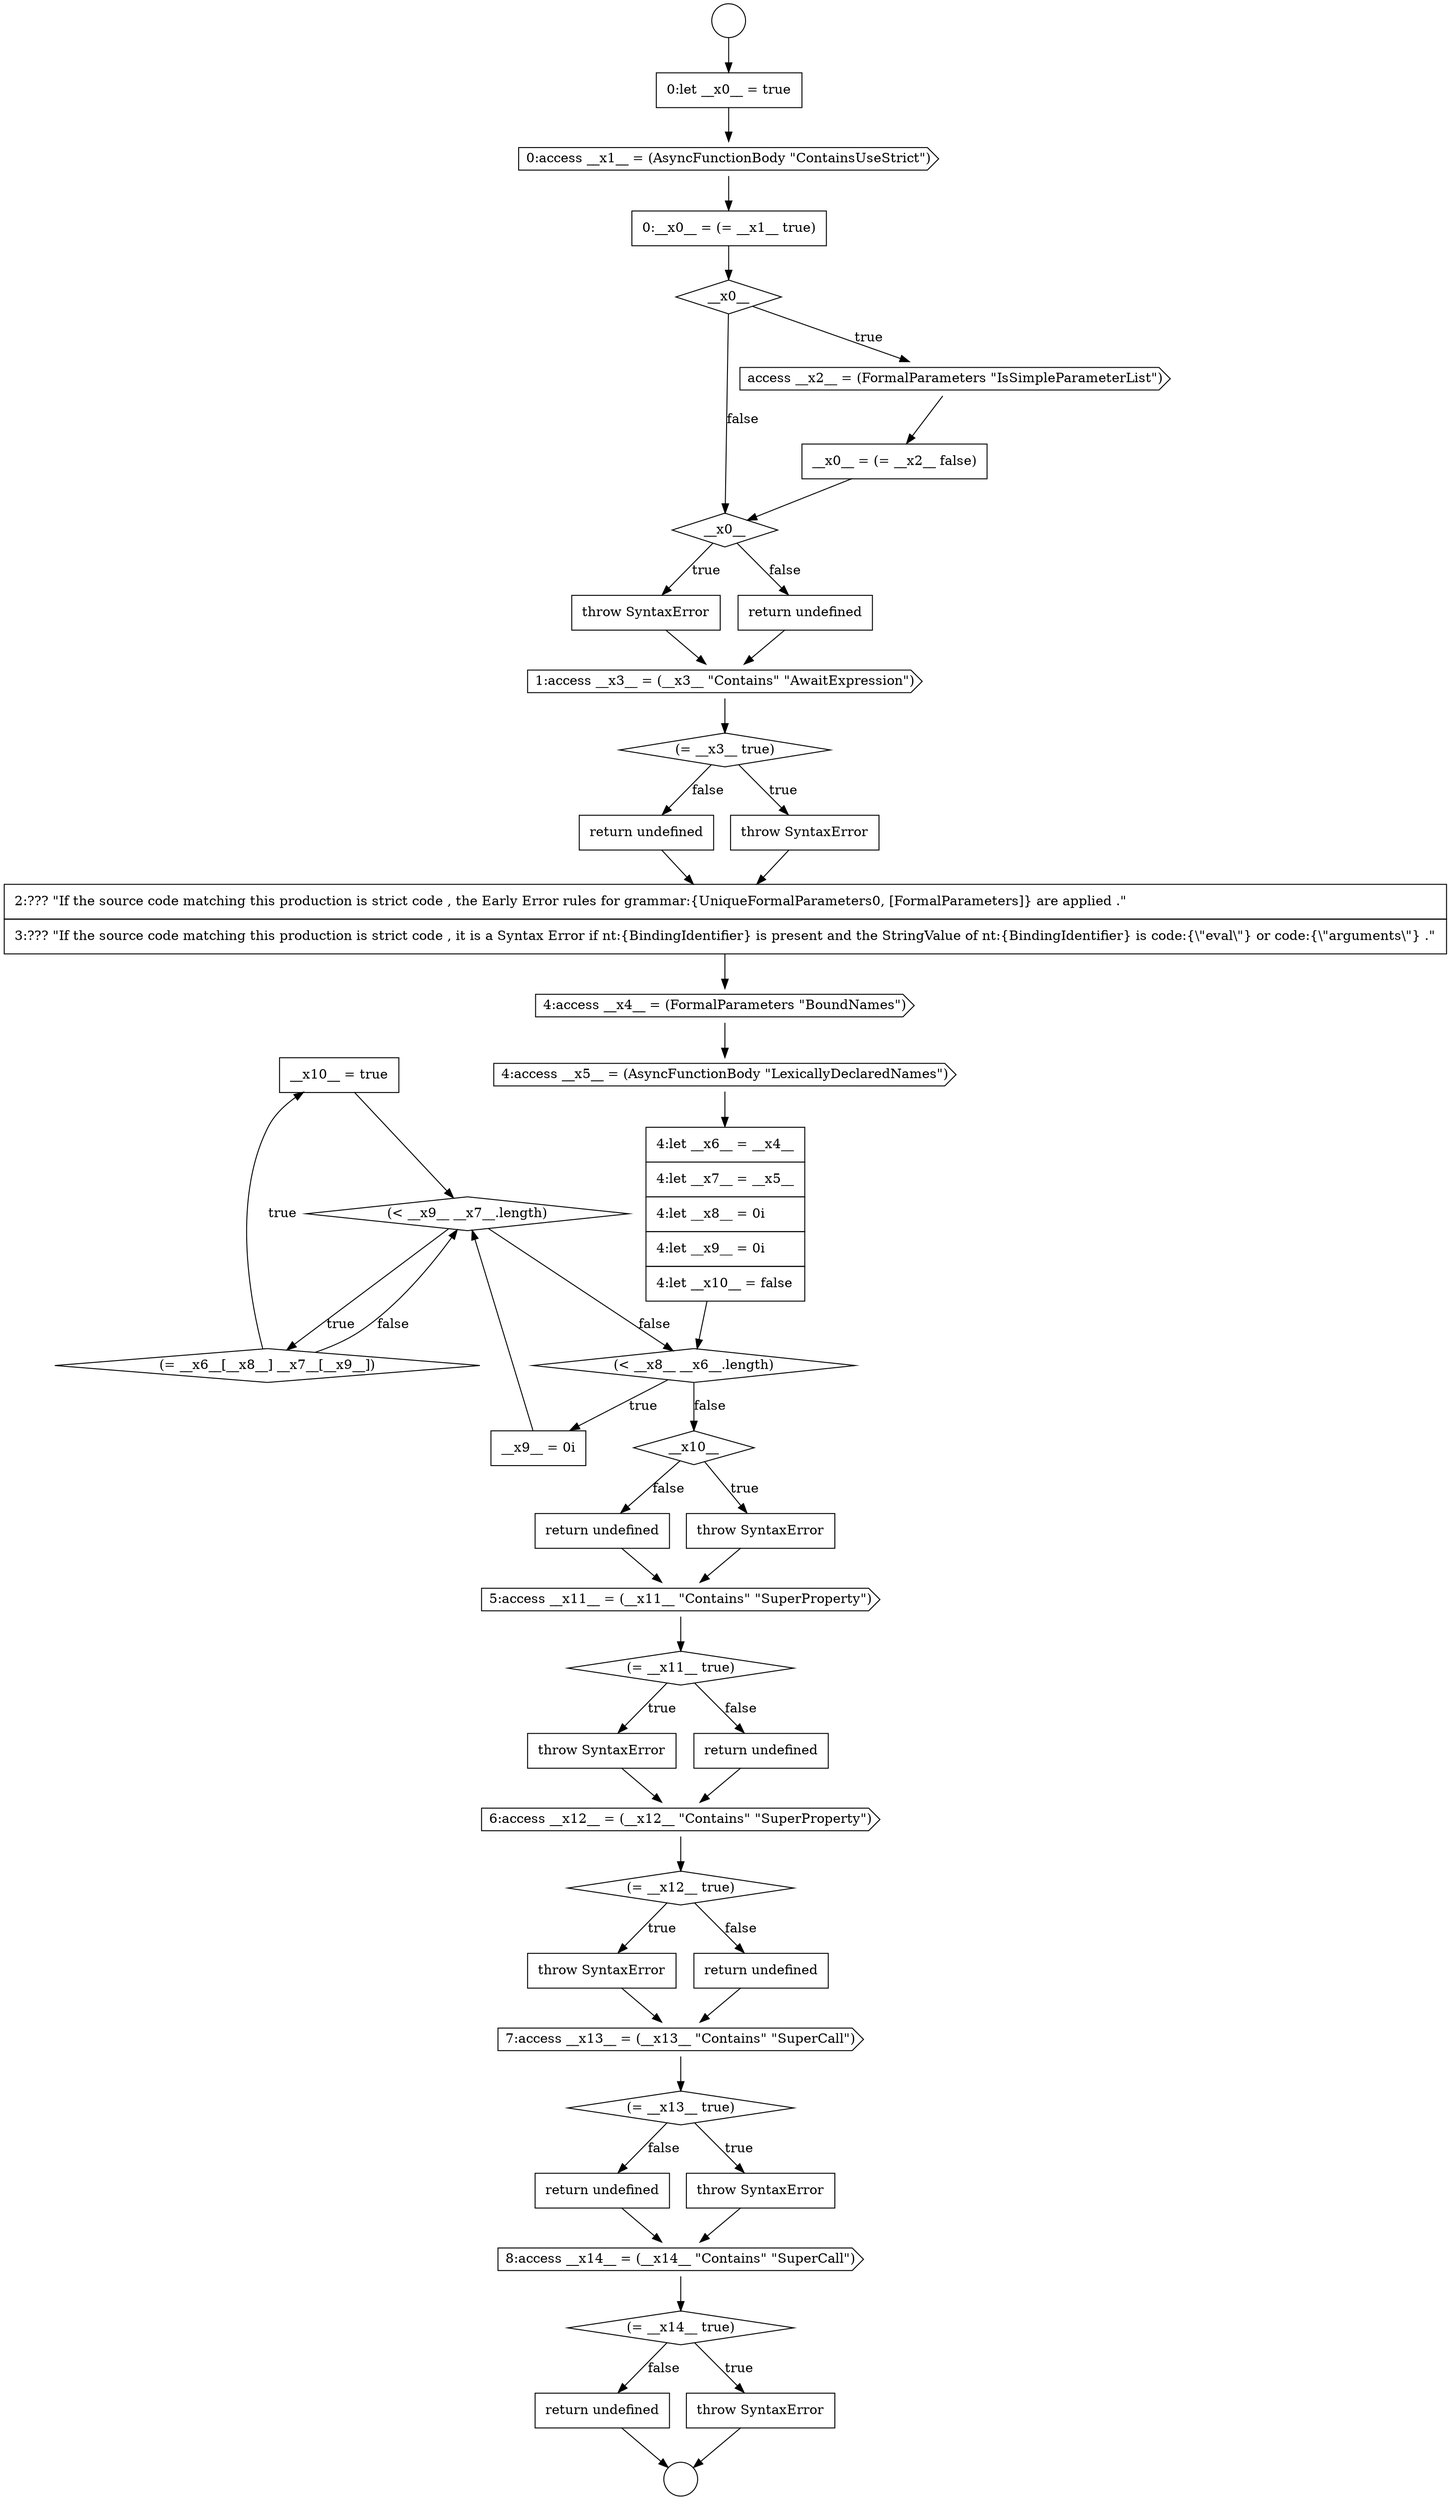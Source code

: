 digraph {
  node19458 [shape=none, margin=0, label=<<font color="black">
    <table border="0" cellborder="1" cellspacing="0" cellpadding="10">
      <tr><td align="left">__x10__ = true</td></tr>
    </table>
  </font>> color="black" fillcolor="white" style=filled]
  node19446 [shape=cds, label=<<font color="black">1:access __x3__ = (__x3__ &quot;Contains&quot; &quot;AwaitExpression&quot;)</font>> color="black" fillcolor="white" style=filled]
  node19437 [shape=none, margin=0, label=<<font color="black">
    <table border="0" cellborder="1" cellspacing="0" cellpadding="10">
      <tr><td align="left">0:let __x0__ = true</td></tr>
    </table>
  </font>> color="black" fillcolor="white" style=filled]
  node19454 [shape=diamond, label=<<font color="black">(&lt; __x8__ __x6__.length)</font>> color="black" fillcolor="white" style=filled]
  node19440 [shape=diamond, label=<<font color="black">__x0__</font>> color="black" fillcolor="white" style=filled]
  node19444 [shape=none, margin=0, label=<<font color="black">
    <table border="0" cellborder="1" cellspacing="0" cellpadding="10">
      <tr><td align="left">throw SyntaxError</td></tr>
    </table>
  </font>> color="black" fillcolor="white" style=filled]
  node19449 [shape=none, margin=0, label=<<font color="black">
    <table border="0" cellborder="1" cellspacing="0" cellpadding="10">
      <tr><td align="left">return undefined</td></tr>
    </table>
  </font>> color="black" fillcolor="white" style=filled]
  node19448 [shape=none, margin=0, label=<<font color="black">
    <table border="0" cellborder="1" cellspacing="0" cellpadding="10">
      <tr><td align="left">throw SyntaxError</td></tr>
    </table>
  </font>> color="black" fillcolor="white" style=filled]
  node19439 [shape=none, margin=0, label=<<font color="black">
    <table border="0" cellborder="1" cellspacing="0" cellpadding="10">
      <tr><td align="left">0:__x0__ = (= __x1__ true)</td></tr>
    </table>
  </font>> color="black" fillcolor="white" style=filled]
  node19461 [shape=none, margin=0, label=<<font color="black">
    <table border="0" cellborder="1" cellspacing="0" cellpadding="10">
      <tr><td align="left">return undefined</td></tr>
    </table>
  </font>> color="black" fillcolor="white" style=filled]
  node19442 [shape=none, margin=0, label=<<font color="black">
    <table border="0" cellborder="1" cellspacing="0" cellpadding="10">
      <tr><td align="left">__x0__ = (= __x2__ false)</td></tr>
    </table>
  </font>> color="black" fillcolor="white" style=filled]
  node19464 [shape=none, margin=0, label=<<font color="black">
    <table border="0" cellborder="1" cellspacing="0" cellpadding="10">
      <tr><td align="left">throw SyntaxError</td></tr>
    </table>
  </font>> color="black" fillcolor="white" style=filled]
  node19451 [shape=cds, label=<<font color="black">4:access __x4__ = (FormalParameters &quot;BoundNames&quot;)</font>> color="black" fillcolor="white" style=filled]
  node19462 [shape=cds, label=<<font color="black">5:access __x11__ = (__x11__ &quot;Contains&quot; &quot;SuperProperty&quot;)</font>> color="black" fillcolor="white" style=filled]
  node19438 [shape=cds, label=<<font color="black">0:access __x1__ = (AsyncFunctionBody &quot;ContainsUseStrict&quot;)</font>> color="black" fillcolor="white" style=filled]
  node19477 [shape=none, margin=0, label=<<font color="black">
    <table border="0" cellborder="1" cellspacing="0" cellpadding="10">
      <tr><td align="left">return undefined</td></tr>
    </table>
  </font>> color="black" fillcolor="white" style=filled]
  node19468 [shape=none, margin=0, label=<<font color="black">
    <table border="0" cellborder="1" cellspacing="0" cellpadding="10">
      <tr><td align="left">throw SyntaxError</td></tr>
    </table>
  </font>> color="black" fillcolor="white" style=filled]
  node19455 [shape=none, margin=0, label=<<font color="black">
    <table border="0" cellborder="1" cellspacing="0" cellpadding="10">
      <tr><td align="left">__x9__ = 0i</td></tr>
    </table>
  </font>> color="black" fillcolor="white" style=filled]
  node19443 [shape=diamond, label=<<font color="black">__x0__</font>> color="black" fillcolor="white" style=filled]
  node19473 [shape=none, margin=0, label=<<font color="black">
    <table border="0" cellborder="1" cellspacing="0" cellpadding="10">
      <tr><td align="left">return undefined</td></tr>
    </table>
  </font>> color="black" fillcolor="white" style=filled]
  node19472 [shape=none, margin=0, label=<<font color="black">
    <table border="0" cellborder="1" cellspacing="0" cellpadding="10">
      <tr><td align="left">throw SyntaxError</td></tr>
    </table>
  </font>> color="black" fillcolor="white" style=filled]
  node19467 [shape=diamond, label=<<font color="black">(= __x12__ true)</font>> color="black" fillcolor="white" style=filled]
  node19450 [shape=none, margin=0, label=<<font color="black">
    <table border="0" cellborder="1" cellspacing="0" cellpadding="10">
      <tr><td align="left">2:??? &quot;If the source code matching this production is strict code , the Early Error rules for grammar:{UniqueFormalParameters0, [FormalParameters]} are applied .&quot;</td></tr>
      <tr><td align="left">3:??? &quot;If the source code matching this production is strict code , it is a Syntax Error if nt:{BindingIdentifier} is present and the StringValue of nt:{BindingIdentifier} is code:{\&quot;eval\&quot;} or code:{\&quot;arguments\&quot;} .&quot;</td></tr>
    </table>
  </font>> color="black" fillcolor="white" style=filled]
  node19471 [shape=diamond, label=<<font color="black">(= __x13__ true)</font>> color="black" fillcolor="white" style=filled]
  node19474 [shape=cds, label=<<font color="black">8:access __x14__ = (__x14__ &quot;Contains&quot; &quot;SuperCall&quot;)</font>> color="black" fillcolor="white" style=filled]
  node19459 [shape=diamond, label=<<font color="black">__x10__</font>> color="black" fillcolor="white" style=filled]
  node19447 [shape=diamond, label=<<font color="black">(= __x3__ true)</font>> color="black" fillcolor="white" style=filled]
  node19466 [shape=cds, label=<<font color="black">6:access __x12__ = (__x12__ &quot;Contains&quot; &quot;SuperProperty&quot;)</font>> color="black" fillcolor="white" style=filled]
  node19453 [shape=none, margin=0, label=<<font color="black">
    <table border="0" cellborder="1" cellspacing="0" cellpadding="10">
      <tr><td align="left">4:let __x6__ = __x4__</td></tr>
      <tr><td align="left">4:let __x7__ = __x5__</td></tr>
      <tr><td align="left">4:let __x8__ = 0i</td></tr>
      <tr><td align="left">4:let __x9__ = 0i</td></tr>
      <tr><td align="left">4:let __x10__ = false</td></tr>
    </table>
  </font>> color="black" fillcolor="white" style=filled]
  node19460 [shape=none, margin=0, label=<<font color="black">
    <table border="0" cellborder="1" cellspacing="0" cellpadding="10">
      <tr><td align="left">throw SyntaxError</td></tr>
    </table>
  </font>> color="black" fillcolor="white" style=filled]
  node19436 [shape=circle label=" " color="black" fillcolor="white" style=filled]
  node19441 [shape=cds, label=<<font color="black">access __x2__ = (FormalParameters &quot;IsSimpleParameterList&quot;)</font>> color="black" fillcolor="white" style=filled]
  node19475 [shape=diamond, label=<<font color="black">(= __x14__ true)</font>> color="black" fillcolor="white" style=filled]
  node19470 [shape=cds, label=<<font color="black">7:access __x13__ = (__x13__ &quot;Contains&quot; &quot;SuperCall&quot;)</font>> color="black" fillcolor="white" style=filled]
  node19465 [shape=none, margin=0, label=<<font color="black">
    <table border="0" cellborder="1" cellspacing="0" cellpadding="10">
      <tr><td align="left">return undefined</td></tr>
    </table>
  </font>> color="black" fillcolor="white" style=filled]
  node19435 [shape=circle label=" " color="black" fillcolor="white" style=filled]
  node19456 [shape=diamond, label=<<font color="black">(&lt; __x9__ __x7__.length)</font>> color="black" fillcolor="white" style=filled]
  node19463 [shape=diamond, label=<<font color="black">(= __x11__ true)</font>> color="black" fillcolor="white" style=filled]
  node19457 [shape=diamond, label=<<font color="black">(= __x6__[__x8__] __x7__[__x9__])</font>> color="black" fillcolor="white" style=filled]
  node19445 [shape=none, margin=0, label=<<font color="black">
    <table border="0" cellborder="1" cellspacing="0" cellpadding="10">
      <tr><td align="left">return undefined</td></tr>
    </table>
  </font>> color="black" fillcolor="white" style=filled]
  node19469 [shape=none, margin=0, label=<<font color="black">
    <table border="0" cellborder="1" cellspacing="0" cellpadding="10">
      <tr><td align="left">return undefined</td></tr>
    </table>
  </font>> color="black" fillcolor="white" style=filled]
  node19452 [shape=cds, label=<<font color="black">4:access __x5__ = (AsyncFunctionBody &quot;LexicallyDeclaredNames&quot;)</font>> color="black" fillcolor="white" style=filled]
  node19476 [shape=none, margin=0, label=<<font color="black">
    <table border="0" cellborder="1" cellspacing="0" cellpadding="10">
      <tr><td align="left">throw SyntaxError</td></tr>
    </table>
  </font>> color="black" fillcolor="white" style=filled]
  node19469 -> node19470 [ color="black"]
  node19445 -> node19446 [ color="black"]
  node19473 -> node19474 [ color="black"]
  node19455 -> node19456 [ color="black"]
  node19468 -> node19470 [ color="black"]
  node19438 -> node19439 [ color="black"]
  node19456 -> node19457 [label=<<font color="black">true</font>> color="black"]
  node19456 -> node19454 [label=<<font color="black">false</font>> color="black"]
  node19437 -> node19438 [ color="black"]
  node19470 -> node19471 [ color="black"]
  node19452 -> node19453 [ color="black"]
  node19465 -> node19466 [ color="black"]
  node19459 -> node19460 [label=<<font color="black">true</font>> color="black"]
  node19459 -> node19461 [label=<<font color="black">false</font>> color="black"]
  node19474 -> node19475 [ color="black"]
  node19462 -> node19463 [ color="black"]
  node19444 -> node19446 [ color="black"]
  node19450 -> node19451 [ color="black"]
  node19448 -> node19450 [ color="black"]
  node19476 -> node19436 [ color="black"]
  node19442 -> node19443 [ color="black"]
  node19440 -> node19441 [label=<<font color="black">true</font>> color="black"]
  node19440 -> node19443 [label=<<font color="black">false</font>> color="black"]
  node19461 -> node19462 [ color="black"]
  node19460 -> node19462 [ color="black"]
  node19477 -> node19436 [ color="black"]
  node19463 -> node19464 [label=<<font color="black">true</font>> color="black"]
  node19463 -> node19465 [label=<<font color="black">false</font>> color="black"]
  node19457 -> node19458 [label=<<font color="black">true</font>> color="black"]
  node19457 -> node19456 [label=<<font color="black">false</font>> color="black"]
  node19453 -> node19454 [ color="black"]
  node19464 -> node19466 [ color="black"]
  node19458 -> node19456 [ color="black"]
  node19447 -> node19448 [label=<<font color="black">true</font>> color="black"]
  node19447 -> node19449 [label=<<font color="black">false</font>> color="black"]
  node19449 -> node19450 [ color="black"]
  node19472 -> node19474 [ color="black"]
  node19443 -> node19444 [label=<<font color="black">true</font>> color="black"]
  node19443 -> node19445 [label=<<font color="black">false</font>> color="black"]
  node19471 -> node19472 [label=<<font color="black">true</font>> color="black"]
  node19471 -> node19473 [label=<<font color="black">false</font>> color="black"]
  node19467 -> node19468 [label=<<font color="black">true</font>> color="black"]
  node19467 -> node19469 [label=<<font color="black">false</font>> color="black"]
  node19441 -> node19442 [ color="black"]
  node19451 -> node19452 [ color="black"]
  node19454 -> node19455 [label=<<font color="black">true</font>> color="black"]
  node19454 -> node19459 [label=<<font color="black">false</font>> color="black"]
  node19475 -> node19476 [label=<<font color="black">true</font>> color="black"]
  node19475 -> node19477 [label=<<font color="black">false</font>> color="black"]
  node19439 -> node19440 [ color="black"]
  node19435 -> node19437 [ color="black"]
  node19446 -> node19447 [ color="black"]
  node19466 -> node19467 [ color="black"]
}
